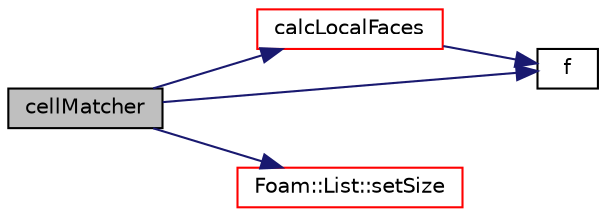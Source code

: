 digraph "cellMatcher"
{
  bgcolor="transparent";
  edge [fontname="Helvetica",fontsize="10",labelfontname="Helvetica",labelfontsize="10"];
  node [fontname="Helvetica",fontsize="10",shape=record];
  rankdir="LR";
  Node1 [label="cellMatcher",height=0.2,width=0.4,color="black", fillcolor="grey75", style="filled", fontcolor="black"];
  Node1 -> Node2 [color="midnightblue",fontsize="10",style="solid",fontname="Helvetica"];
  Node2 [label="calcLocalFaces",height=0.2,width=0.4,color="red",URL="$a00218.html#a2c08aacbb105ac4bb8c9af47b712ddd6",tooltip="Calculates localFaces. Returns number of local vertices (or -1. "];
  Node2 -> Node3 [color="midnightblue",fontsize="10",style="solid",fontname="Helvetica"];
  Node3 [label="f",height=0.2,width=0.4,color="black",URL="$a04020.html#a888be93833ac7a23170555c69c690288"];
  Node1 -> Node3 [color="midnightblue",fontsize="10",style="solid",fontname="Helvetica"];
  Node1 -> Node4 [color="midnightblue",fontsize="10",style="solid",fontname="Helvetica"];
  Node4 [label="Foam::List::setSize",height=0.2,width=0.4,color="red",URL="$a01387.html#aedb985ffeaf1bdbfeccc2a8730405703",tooltip="Reset size of List. "];
}
